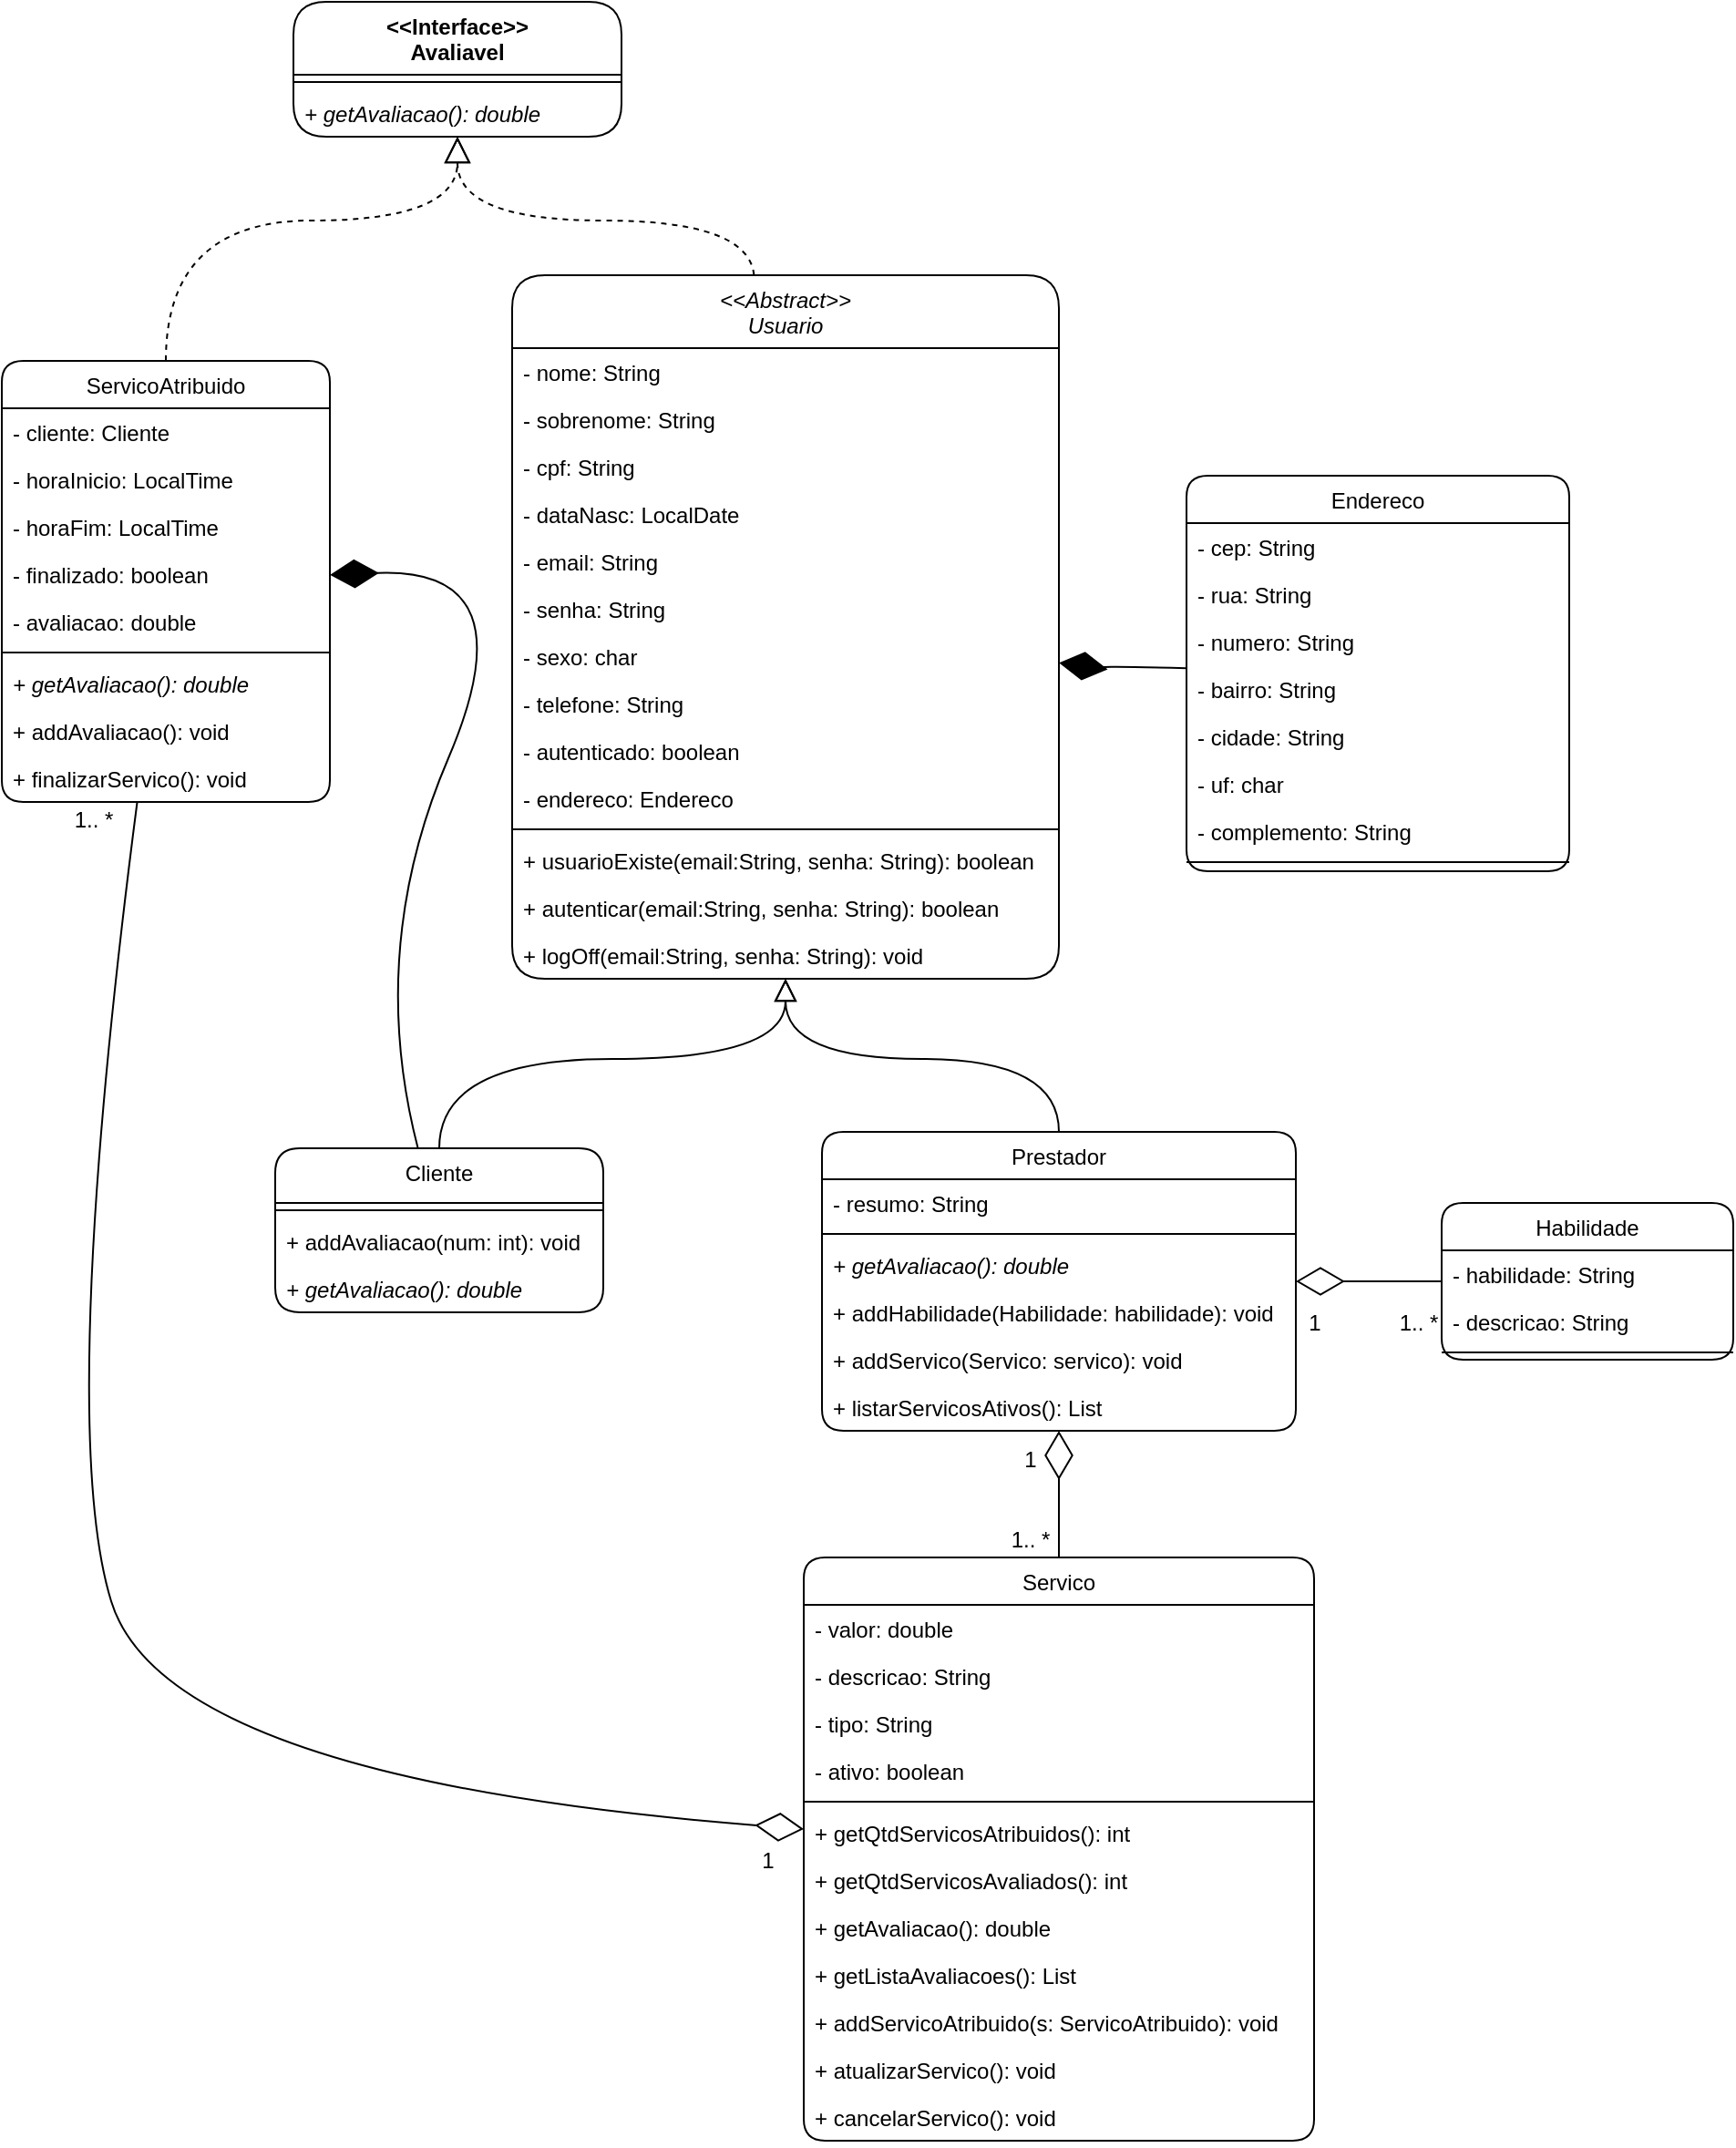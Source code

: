 <mxfile version="15.8.4" type="device"><diagram id="C5RBs43oDa-KdzZeNtuy" name="Page-1"><mxGraphModel dx="1508" dy="963" grid="1" gridSize="10" guides="1" tooltips="1" connect="1" arrows="1" fold="1" page="0" pageScale="1" pageWidth="827" pageHeight="1169" math="0" shadow="0"><root><mxCell id="WIyWlLk6GJQsqaUBKTNV-0"/><mxCell id="WIyWlLk6GJQsqaUBKTNV-1" parent="WIyWlLk6GJQsqaUBKTNV-0"/><mxCell id="zkfFHV4jXpPFQw0GAbJ--0" value="&lt;&lt;Abstract&gt;&gt;&#10;Usuario" style="swimlane;fontStyle=2;align=center;verticalAlign=top;childLayout=stackLayout;horizontal=1;startSize=40;horizontalStack=0;resizeParent=1;resizeLast=0;collapsible=1;marginBottom=0;shadow=0;strokeWidth=1;rounded=1;" parent="WIyWlLk6GJQsqaUBKTNV-1" vertex="1"><mxGeometry x="150" y="-150" width="300" height="386" as="geometry"><mxRectangle x="230" y="140" width="160" height="26" as="alternateBounds"/></mxGeometry></mxCell><mxCell id="zkfFHV4jXpPFQw0GAbJ--1" value="- nome: String" style="text;align=left;verticalAlign=top;spacingLeft=4;spacingRight=4;overflow=hidden;rotatable=0;points=[[0,0.5],[1,0.5]];portConstraint=eastwest;rounded=1;" parent="zkfFHV4jXpPFQw0GAbJ--0" vertex="1"><mxGeometry y="40" width="300" height="26" as="geometry"/></mxCell><mxCell id="zkfFHV4jXpPFQw0GAbJ--2" value="- sobrenome: String" style="text;align=left;verticalAlign=top;spacingLeft=4;spacingRight=4;overflow=hidden;rotatable=0;points=[[0,0.5],[1,0.5]];portConstraint=eastwest;shadow=0;html=0;rounded=1;" parent="zkfFHV4jXpPFQw0GAbJ--0" vertex="1"><mxGeometry y="66" width="300" height="26" as="geometry"/></mxCell><mxCell id="zkfFHV4jXpPFQw0GAbJ--3" value="- cpf: String" style="text;align=left;verticalAlign=top;spacingLeft=4;spacingRight=4;overflow=hidden;rotatable=0;points=[[0,0.5],[1,0.5]];portConstraint=eastwest;shadow=0;html=0;rounded=1;" parent="zkfFHV4jXpPFQw0GAbJ--0" vertex="1"><mxGeometry y="92" width="300" height="26" as="geometry"/></mxCell><mxCell id="D8WixACL9fSEaVHudQqP-8" value="- dataNasc: LocalDate" style="text;align=left;verticalAlign=top;spacingLeft=4;spacingRight=4;overflow=hidden;rotatable=0;points=[[0,0.5],[1,0.5]];portConstraint=eastwest;shadow=0;html=0;rounded=1;" parent="zkfFHV4jXpPFQw0GAbJ--0" vertex="1"><mxGeometry y="118" width="300" height="26" as="geometry"/></mxCell><mxCell id="D8WixACL9fSEaVHudQqP-5" value="- email: String" style="text;align=left;verticalAlign=top;spacingLeft=4;spacingRight=4;overflow=hidden;rotatable=0;points=[[0,0.5],[1,0.5]];portConstraint=eastwest;shadow=0;html=0;rounded=1;" parent="zkfFHV4jXpPFQw0GAbJ--0" vertex="1"><mxGeometry y="144" width="300" height="26" as="geometry"/></mxCell><mxCell id="D8WixACL9fSEaVHudQqP-6" value="- senha: String" style="text;align=left;verticalAlign=top;spacingLeft=4;spacingRight=4;overflow=hidden;rotatable=0;points=[[0,0.5],[1,0.5]];portConstraint=eastwest;shadow=0;html=0;rounded=1;" parent="zkfFHV4jXpPFQw0GAbJ--0" vertex="1"><mxGeometry y="170" width="300" height="26" as="geometry"/></mxCell><mxCell id="D8WixACL9fSEaVHudQqP-7" value="- sexo: char" style="text;align=left;verticalAlign=top;spacingLeft=4;spacingRight=4;overflow=hidden;rotatable=0;points=[[0,0.5],[1,0.5]];portConstraint=eastwest;shadow=0;html=0;rounded=1;" parent="zkfFHV4jXpPFQw0GAbJ--0" vertex="1"><mxGeometry y="196" width="300" height="26" as="geometry"/></mxCell><mxCell id="D8WixACL9fSEaVHudQqP-4" value="- telefone: String" style="text;align=left;verticalAlign=top;spacingLeft=4;spacingRight=4;overflow=hidden;rotatable=0;points=[[0,0.5],[1,0.5]];portConstraint=eastwest;shadow=0;html=0;rounded=1;" parent="zkfFHV4jXpPFQw0GAbJ--0" vertex="1"><mxGeometry y="222" width="300" height="26" as="geometry"/></mxCell><mxCell id="dWXw0dy_GpNB4aG-Jk_U-0" value="- autenticado: boolean" style="text;align=left;verticalAlign=top;spacingLeft=4;spacingRight=4;overflow=hidden;rotatable=0;points=[[0,0.5],[1,0.5]];portConstraint=eastwest;shadow=0;html=0;rounded=1;" parent="zkfFHV4jXpPFQw0GAbJ--0" vertex="1"><mxGeometry y="248" width="300" height="26" as="geometry"/></mxCell><mxCell id="D8WixACL9fSEaVHudQqP-12" value="- endereco: Endereco" style="text;align=left;verticalAlign=top;spacingLeft=4;spacingRight=4;overflow=hidden;rotatable=0;points=[[0,0.5],[1,0.5]];portConstraint=eastwest;shadow=0;html=0;rounded=1;" parent="zkfFHV4jXpPFQw0GAbJ--0" vertex="1"><mxGeometry y="274" width="300" height="26" as="geometry"/></mxCell><mxCell id="zkfFHV4jXpPFQw0GAbJ--4" value="" style="line;html=1;strokeWidth=1;align=left;verticalAlign=middle;spacingTop=-1;spacingLeft=3;spacingRight=3;rotatable=0;labelPosition=right;points=[];portConstraint=eastwest;rounded=1;" parent="zkfFHV4jXpPFQw0GAbJ--0" vertex="1"><mxGeometry y="300" width="300" height="8" as="geometry"/></mxCell><mxCell id="VQRVEhtyrzhf-ed0YvSU-0" value="+ usuarioExiste(email:String, senha: String): boolean" style="text;align=left;verticalAlign=top;spacingLeft=4;spacingRight=4;overflow=hidden;rotatable=0;points=[[0,0.5],[1,0.5]];portConstraint=eastwest;shadow=0;html=0;fontStyle=0;rounded=1;" parent="zkfFHV4jXpPFQw0GAbJ--0" vertex="1"><mxGeometry y="308" width="300" height="26" as="geometry"/></mxCell><mxCell id="WeX24W2AgefdUhldAB5h-1" value="+ autenticar(email:String, senha: String): boolean" style="text;align=left;verticalAlign=top;spacingLeft=4;spacingRight=4;overflow=hidden;rotatable=0;points=[[0,0.5],[1,0.5]];portConstraint=eastwest;shadow=0;html=0;fontStyle=0;rounded=1;" vertex="1" parent="zkfFHV4jXpPFQw0GAbJ--0"><mxGeometry y="334" width="300" height="26" as="geometry"/></mxCell><mxCell id="QJq_XfztTQXXngEvOtXv-24" value="+ logOff(email:String, senha: String): void" style="text;align=left;verticalAlign=top;spacingLeft=4;spacingRight=4;overflow=hidden;rotatable=0;points=[[0,0.5],[1,0.5]];portConstraint=eastwest;shadow=0;html=0;fontStyle=0;rounded=1;" parent="zkfFHV4jXpPFQw0GAbJ--0" vertex="1"><mxGeometry y="360" width="300" height="26" as="geometry"/></mxCell><mxCell id="zkfFHV4jXpPFQw0GAbJ--6" value="Cliente" style="swimlane;fontStyle=0;align=center;verticalAlign=top;childLayout=stackLayout;horizontal=1;startSize=30;horizontalStack=0;resizeParent=1;resizeLast=0;collapsible=1;marginBottom=0;shadow=0;strokeWidth=1;rounded=1;" parent="WIyWlLk6GJQsqaUBKTNV-1" vertex="1"><mxGeometry x="20" y="329" width="180" height="90" as="geometry"><mxRectangle x="130" y="380" width="160" height="26" as="alternateBounds"/></mxGeometry></mxCell><mxCell id="zkfFHV4jXpPFQw0GAbJ--9" value="" style="line;html=1;strokeWidth=1;align=left;verticalAlign=middle;spacingTop=-1;spacingLeft=3;spacingRight=3;rotatable=0;labelPosition=right;points=[];portConstraint=eastwest;rounded=1;" parent="zkfFHV4jXpPFQw0GAbJ--6" vertex="1"><mxGeometry y="30" width="180" height="8" as="geometry"/></mxCell><mxCell id="QJq_XfztTQXXngEvOtXv-13" value="+ addAvaliacao(num: int): void" style="text;strokeColor=none;fillColor=none;align=left;verticalAlign=top;spacingLeft=4;spacingRight=4;overflow=hidden;rotatable=0;points=[[0,0.5],[1,0.5]];portConstraint=eastwest;fontStyle=0;rounded=1;" parent="zkfFHV4jXpPFQw0GAbJ--6" vertex="1"><mxGeometry y="38" width="180" height="26" as="geometry"/></mxCell><mxCell id="VQRVEhtyrzhf-ed0YvSU-1" value="+ getAvaliacao(): double" style="text;align=left;verticalAlign=top;spacingLeft=4;spacingRight=4;overflow=hidden;rotatable=0;points=[[0,0.5],[1,0.5]];portConstraint=eastwest;shadow=0;html=0;fontStyle=2;rounded=1;" parent="zkfFHV4jXpPFQw0GAbJ--6" vertex="1"><mxGeometry y="64" width="180" height="26" as="geometry"/></mxCell><mxCell id="zkfFHV4jXpPFQw0GAbJ--12" value="" style="endArrow=block;endSize=10;endFill=0;shadow=0;strokeWidth=1;edgeStyle=elbowEdgeStyle;elbow=vertical;entryX=0.5;entryY=1;entryDx=0;entryDy=0;curved=1;startArrow=none;" parent="WIyWlLk6GJQsqaUBKTNV-1" source="zkfFHV4jXpPFQw0GAbJ--6" target="zkfFHV4jXpPFQw0GAbJ--0" edge="1"><mxGeometry width="160" relative="1" as="geometry"><mxPoint x="60" y="220" as="sourcePoint"/><mxPoint x="200" y="203" as="targetPoint"/><Array as="points"><mxPoint x="280" y="280"/><mxPoint x="390" y="320"/><mxPoint x="380" y="300"/></Array></mxGeometry></mxCell><mxCell id="zkfFHV4jXpPFQw0GAbJ--13" value="Prestador" style="swimlane;fontStyle=0;align=center;verticalAlign=top;childLayout=stackLayout;horizontal=1;startSize=26;horizontalStack=0;resizeParent=1;resizeLast=0;collapsible=1;marginBottom=0;shadow=0;strokeWidth=1;rounded=1;" parent="WIyWlLk6GJQsqaUBKTNV-1" vertex="1"><mxGeometry x="320" y="320" width="260" height="164" as="geometry"><mxRectangle x="340" y="380" width="170" height="26" as="alternateBounds"/></mxGeometry></mxCell><mxCell id="zkfFHV4jXpPFQw0GAbJ--14" value="- resumo: String" style="text;align=left;verticalAlign=top;spacingLeft=4;spacingRight=4;overflow=hidden;rotatable=0;points=[[0,0.5],[1,0.5]];portConstraint=eastwest;rounded=1;" parent="zkfFHV4jXpPFQw0GAbJ--13" vertex="1"><mxGeometry y="26" width="260" height="26" as="geometry"/></mxCell><mxCell id="zkfFHV4jXpPFQw0GAbJ--15" value="" style="line;html=1;strokeWidth=1;align=left;verticalAlign=middle;spacingTop=-1;spacingLeft=3;spacingRight=3;rotatable=0;labelPosition=right;points=[];portConstraint=eastwest;rounded=1;" parent="zkfFHV4jXpPFQw0GAbJ--13" vertex="1"><mxGeometry y="52" width="260" height="8" as="geometry"/></mxCell><mxCell id="QJq_XfztTQXXngEvOtXv-20" value="+ getAvaliacao(): double" style="text;strokeColor=none;fillColor=none;align=left;verticalAlign=top;spacingLeft=4;spacingRight=4;overflow=hidden;rotatable=0;points=[[0,0.5],[1,0.5]];portConstraint=eastwest;fontStyle=2;rounded=1;" parent="zkfFHV4jXpPFQw0GAbJ--13" vertex="1"><mxGeometry y="60" width="260" height="26" as="geometry"/></mxCell><mxCell id="D8WixACL9fSEaVHudQqP-20" value="+ addHabilidade(Habilidade: habilidade): void" style="text;align=left;verticalAlign=top;spacingLeft=4;spacingRight=4;overflow=hidden;rotatable=0;points=[[0,0.5],[1,0.5]];portConstraint=eastwest;rounded=1;" parent="zkfFHV4jXpPFQw0GAbJ--13" vertex="1"><mxGeometry y="86" width="260" height="26" as="geometry"/></mxCell><mxCell id="D8WixACL9fSEaVHudQqP-21" value="+ addServico(Servico: servico): void" style="text;align=left;verticalAlign=top;spacingLeft=4;spacingRight=4;overflow=hidden;rotatable=0;points=[[0,0.5],[1,0.5]];portConstraint=eastwest;rounded=1;" parent="zkfFHV4jXpPFQw0GAbJ--13" vertex="1"><mxGeometry y="112" width="260" height="26" as="geometry"/></mxCell><mxCell id="zkfFHV4jXpPFQw0GAbJ--10" value="+ listarServicosAtivos(): List" style="text;align=left;verticalAlign=top;spacingLeft=4;spacingRight=4;overflow=hidden;rotatable=0;points=[[0,0.5],[1,0.5]];portConstraint=eastwest;fontStyle=0;rounded=1;" parent="zkfFHV4jXpPFQw0GAbJ--13" vertex="1"><mxGeometry y="138" width="260" height="26" as="geometry"/></mxCell><mxCell id="zkfFHV4jXpPFQw0GAbJ--16" value="" style="endArrow=block;endSize=10;endFill=0;shadow=0;strokeWidth=1;edgeStyle=elbowEdgeStyle;elbow=vertical;entryX=0.5;entryY=1;entryDx=0;entryDy=0;curved=1;" parent="WIyWlLk6GJQsqaUBKTNV-1" source="zkfFHV4jXpPFQw0GAbJ--13" target="zkfFHV4jXpPFQw0GAbJ--0" edge="1"><mxGeometry width="160" relative="1" as="geometry"><mxPoint x="210" y="373" as="sourcePoint"/><mxPoint x="310" y="271" as="targetPoint"/><Array as="points"><mxPoint x="280" y="280"/><mxPoint x="400" y="320"/><mxPoint x="470" y="300"/></Array></mxGeometry></mxCell><mxCell id="zkfFHV4jXpPFQw0GAbJ--17" value="Endereco" style="swimlane;fontStyle=0;align=center;verticalAlign=top;childLayout=stackLayout;horizontal=1;startSize=26;horizontalStack=0;resizeParent=1;resizeLast=0;collapsible=1;marginBottom=0;shadow=0;strokeWidth=1;rounded=1;" parent="WIyWlLk6GJQsqaUBKTNV-1" vertex="1"><mxGeometry x="520" y="-40" width="210" height="217" as="geometry"><mxRectangle x="550" y="140" width="160" height="26" as="alternateBounds"/></mxGeometry></mxCell><mxCell id="zkfFHV4jXpPFQw0GAbJ--18" value="- cep: String" style="text;align=left;verticalAlign=top;spacingLeft=4;spacingRight=4;overflow=hidden;rotatable=0;points=[[0,0.5],[1,0.5]];portConstraint=eastwest;rounded=1;" parent="zkfFHV4jXpPFQw0GAbJ--17" vertex="1"><mxGeometry y="26" width="210" height="26" as="geometry"/></mxCell><mxCell id="zkfFHV4jXpPFQw0GAbJ--19" value="- rua: String" style="text;align=left;verticalAlign=top;spacingLeft=4;spacingRight=4;overflow=hidden;rotatable=0;points=[[0,0.5],[1,0.5]];portConstraint=eastwest;shadow=0;html=0;rounded=1;" parent="zkfFHV4jXpPFQw0GAbJ--17" vertex="1"><mxGeometry y="52" width="210" height="26" as="geometry"/></mxCell><mxCell id="zkfFHV4jXpPFQw0GAbJ--20" value="- numero: String" style="text;align=left;verticalAlign=top;spacingLeft=4;spacingRight=4;overflow=hidden;rotatable=0;points=[[0,0.5],[1,0.5]];portConstraint=eastwest;shadow=0;html=0;rounded=1;" parent="zkfFHV4jXpPFQw0GAbJ--17" vertex="1"><mxGeometry y="78" width="210" height="26" as="geometry"/></mxCell><mxCell id="zkfFHV4jXpPFQw0GAbJ--21" value="- bairro: String" style="text;align=left;verticalAlign=top;spacingLeft=4;spacingRight=4;overflow=hidden;rotatable=0;points=[[0,0.5],[1,0.5]];portConstraint=eastwest;shadow=0;html=0;rounded=1;" parent="zkfFHV4jXpPFQw0GAbJ--17" vertex="1"><mxGeometry y="104" width="210" height="26" as="geometry"/></mxCell><mxCell id="zkfFHV4jXpPFQw0GAbJ--22" value="- cidade: String" style="text;align=left;verticalAlign=top;spacingLeft=4;spacingRight=4;overflow=hidden;rotatable=0;points=[[0,0.5],[1,0.5]];portConstraint=eastwest;shadow=0;html=0;rounded=1;" parent="zkfFHV4jXpPFQw0GAbJ--17" vertex="1"><mxGeometry y="130" width="210" height="26" as="geometry"/></mxCell><mxCell id="D8WixACL9fSEaVHudQqP-10" value="- uf: char" style="text;align=left;verticalAlign=top;spacingLeft=4;spacingRight=4;overflow=hidden;rotatable=0;points=[[0,0.5],[1,0.5]];portConstraint=eastwest;shadow=0;html=0;rounded=1;" parent="zkfFHV4jXpPFQw0GAbJ--17" vertex="1"><mxGeometry y="156" width="210" height="26" as="geometry"/></mxCell><mxCell id="D8WixACL9fSEaVHudQqP-9" value="- complemento: String" style="text;align=left;verticalAlign=top;spacingLeft=4;spacingRight=4;overflow=hidden;rotatable=0;points=[[0,0.5],[1,0.5]];portConstraint=eastwest;shadow=0;html=0;rounded=1;" parent="zkfFHV4jXpPFQw0GAbJ--17" vertex="1"><mxGeometry y="182" width="210" height="26" as="geometry"/></mxCell><mxCell id="zkfFHV4jXpPFQw0GAbJ--23" value="" style="line;html=1;strokeWidth=1;align=left;verticalAlign=middle;spacingTop=-1;spacingLeft=3;spacingRight=3;rotatable=0;labelPosition=right;points=[];portConstraint=eastwest;rounded=1;" parent="zkfFHV4jXpPFQw0GAbJ--17" vertex="1"><mxGeometry y="208" width="210" height="8" as="geometry"/></mxCell><mxCell id="D8WixACL9fSEaVHudQqP-0" value="Habilidade&#10;" style="swimlane;fontStyle=0;align=center;verticalAlign=top;childLayout=stackLayout;horizontal=1;startSize=26;horizontalStack=0;resizeParent=1;resizeLast=0;collapsible=1;marginBottom=0;shadow=0;strokeWidth=1;rounded=1;" parent="WIyWlLk6GJQsqaUBKTNV-1" vertex="1"><mxGeometry x="660" y="359" width="160" height="86" as="geometry"><mxRectangle x="340" y="380" width="170" height="26" as="alternateBounds"/></mxGeometry></mxCell><mxCell id="D8WixACL9fSEaVHudQqP-1" value="- habilidade: String" style="text;align=left;verticalAlign=top;spacingLeft=4;spacingRight=4;overflow=hidden;rotatable=0;points=[[0,0.5],[1,0.5]];portConstraint=eastwest;rounded=1;" parent="D8WixACL9fSEaVHudQqP-0" vertex="1"><mxGeometry y="26" width="160" height="26" as="geometry"/></mxCell><mxCell id="D8WixACL9fSEaVHudQqP-13" value="- descricao: String" style="text;align=left;verticalAlign=top;spacingLeft=4;spacingRight=4;overflow=hidden;rotatable=0;points=[[0,0.5],[1,0.5]];portConstraint=eastwest;rounded=1;" parent="D8WixACL9fSEaVHudQqP-0" vertex="1"><mxGeometry y="52" width="160" height="26" as="geometry"/></mxCell><mxCell id="D8WixACL9fSEaVHudQqP-2" value="" style="line;html=1;strokeWidth=1;align=left;verticalAlign=middle;spacingTop=-1;spacingLeft=3;spacingRight=3;rotatable=0;labelPosition=right;points=[];portConstraint=eastwest;rounded=1;" parent="D8WixACL9fSEaVHudQqP-0" vertex="1"><mxGeometry y="78" width="160" height="8" as="geometry"/></mxCell><mxCell id="D8WixACL9fSEaVHudQqP-3" value="" style="endArrow=diamondThin;endFill=0;endSize=24;html=1;curved=1;" parent="WIyWlLk6GJQsqaUBKTNV-1" source="D8WixACL9fSEaVHudQqP-0" target="zkfFHV4jXpPFQw0GAbJ--13" edge="1"><mxGeometry width="160" relative="1" as="geometry"><mxPoint x="340" y="360" as="sourcePoint"/><mxPoint x="500" y="360" as="targetPoint"/></mxGeometry></mxCell><mxCell id="D8WixACL9fSEaVHudQqP-11" value="" style="endArrow=diamondThin;endFill=1;endSize=24;html=1;curved=1;" parent="WIyWlLk6GJQsqaUBKTNV-1" source="zkfFHV4jXpPFQw0GAbJ--17" target="zkfFHV4jXpPFQw0GAbJ--0" edge="1"><mxGeometry width="160" relative="1" as="geometry"><mxPoint x="520" y="160" as="sourcePoint"/><mxPoint x="680" y="160" as="targetPoint"/><Array as="points"><mxPoint x="460" y="64"/></Array></mxGeometry></mxCell><mxCell id="D8WixACL9fSEaVHudQqP-15" value="Servico" style="swimlane;fontStyle=0;align=center;verticalAlign=top;childLayout=stackLayout;horizontal=1;startSize=26;horizontalStack=0;resizeParent=1;resizeLast=0;collapsible=1;marginBottom=0;shadow=0;strokeWidth=1;rounded=1;" parent="WIyWlLk6GJQsqaUBKTNV-1" vertex="1"><mxGeometry x="310" y="553.5" width="280" height="320" as="geometry"><mxRectangle x="340" y="380" width="170" height="26" as="alternateBounds"/></mxGeometry></mxCell><mxCell id="D8WixACL9fSEaVHudQqP-16" value="- valor: double" style="text;align=left;verticalAlign=top;spacingLeft=4;spacingRight=4;overflow=hidden;rotatable=0;points=[[0,0.5],[1,0.5]];portConstraint=eastwest;rounded=1;" parent="D8WixACL9fSEaVHudQqP-15" vertex="1"><mxGeometry y="26" width="280" height="26" as="geometry"/></mxCell><mxCell id="D8WixACL9fSEaVHudQqP-17" value="- descricao: String" style="text;align=left;verticalAlign=top;spacingLeft=4;spacingRight=4;overflow=hidden;rotatable=0;points=[[0,0.5],[1,0.5]];portConstraint=eastwest;rounded=1;" parent="D8WixACL9fSEaVHudQqP-15" vertex="1"><mxGeometry y="52" width="280" height="26" as="geometry"/></mxCell><mxCell id="D8WixACL9fSEaVHudQqP-26" value="- tipo: String" style="text;align=left;verticalAlign=top;spacingLeft=4;spacingRight=4;overflow=hidden;rotatable=0;points=[[0,0.5],[1,0.5]];portConstraint=eastwest;rounded=1;" parent="D8WixACL9fSEaVHudQqP-15" vertex="1"><mxGeometry y="78" width="280" height="26" as="geometry"/></mxCell><mxCell id="hD7npg4LWTfFkysgxSxe-1" value="- ativo: boolean" style="text;align=left;verticalAlign=top;spacingLeft=4;spacingRight=4;overflow=hidden;rotatable=0;points=[[0,0.5],[1,0.5]];portConstraint=eastwest;rounded=1;" parent="D8WixACL9fSEaVHudQqP-15" vertex="1"><mxGeometry y="104" width="280" height="26" as="geometry"/></mxCell><mxCell id="D8WixACL9fSEaVHudQqP-18" value="" style="line;html=1;strokeWidth=1;align=left;verticalAlign=middle;spacingTop=-1;spacingLeft=3;spacingRight=3;rotatable=0;labelPosition=right;points=[];portConstraint=eastwest;rounded=1;" parent="D8WixACL9fSEaVHudQqP-15" vertex="1"><mxGeometry y="130" width="280" height="8" as="geometry"/></mxCell><mxCell id="QJq_XfztTQXXngEvOtXv-19" value="+ getQtdServicosAtribuidos(): int" style="text;align=left;verticalAlign=top;spacingLeft=4;spacingRight=4;overflow=hidden;rotatable=0;points=[[0,0.5],[1,0.5]];portConstraint=eastwest;fontStyle=0;rounded=1;" parent="D8WixACL9fSEaVHudQqP-15" vertex="1"><mxGeometry y="138" width="280" height="26" as="geometry"/></mxCell><mxCell id="3nd6FxYxtvyySITt42S5-1" value="+ getQtdServicosAvaliados(): int" style="text;align=left;verticalAlign=top;spacingLeft=4;spacingRight=4;overflow=hidden;rotatable=0;points=[[0,0.5],[1,0.5]];portConstraint=eastwest;fontStyle=0;rounded=1;" parent="D8WixACL9fSEaVHudQqP-15" vertex="1"><mxGeometry y="164" width="280" height="26" as="geometry"/></mxCell><mxCell id="QJq_XfztTQXXngEvOtXv-18" value="+ getAvaliacao(): double" style="text;strokeColor=none;fillColor=none;align=left;verticalAlign=top;spacingLeft=4;spacingRight=4;overflow=hidden;rotatable=0;points=[[0,0.5],[1,0.5]];portConstraint=eastwest;fontStyle=0;rounded=1;" parent="D8WixACL9fSEaVHudQqP-15" vertex="1"><mxGeometry y="190" width="280" height="26" as="geometry"/></mxCell><mxCell id="3nd6FxYxtvyySITt42S5-2" value="+ getListaAvaliacoes(): List" style="text;strokeColor=none;fillColor=none;align=left;verticalAlign=top;spacingLeft=4;spacingRight=4;overflow=hidden;rotatable=0;points=[[0,0.5],[1,0.5]];portConstraint=eastwest;fontStyle=0;rounded=1;" parent="D8WixACL9fSEaVHudQqP-15" vertex="1"><mxGeometry y="216" width="280" height="26" as="geometry"/></mxCell><mxCell id="QJq_XfztTQXXngEvOtXv-10" value="+ addServicoAtribuido(s: ServicoAtribuido): void" style="text;align=left;verticalAlign=top;spacingLeft=4;spacingRight=4;overflow=hidden;rotatable=0;points=[[0,0.5],[1,0.5]];portConstraint=eastwest;fontStyle=0;rounded=1;" parent="D8WixACL9fSEaVHudQqP-15" vertex="1"><mxGeometry y="242" width="280" height="26" as="geometry"/></mxCell><mxCell id="dWXw0dy_GpNB4aG-Jk_U-10" value="+ atualizarServico(): void" style="text;align=left;verticalAlign=top;spacingLeft=4;spacingRight=4;overflow=hidden;rotatable=0;points=[[0,0.5],[1,0.5]];portConstraint=eastwest;fontStyle=0;rounded=1;" parent="D8WixACL9fSEaVHudQqP-15" vertex="1"><mxGeometry y="268" width="280" height="26" as="geometry"/></mxCell><mxCell id="dWXw0dy_GpNB4aG-Jk_U-12" value="+ cancelarServico(): void" style="text;align=left;verticalAlign=top;spacingLeft=4;spacingRight=4;overflow=hidden;rotatable=0;points=[[0,0.5],[1,0.5]];portConstraint=eastwest;fontStyle=0;rounded=1;" parent="D8WixACL9fSEaVHudQqP-15" vertex="1"><mxGeometry y="294" width="280" height="26" as="geometry"/></mxCell><mxCell id="D8WixACL9fSEaVHudQqP-19" value="" style="endArrow=diamondThin;endFill=0;endSize=24;html=1;curved=1;" parent="WIyWlLk6GJQsqaUBKTNV-1" source="D8WixACL9fSEaVHudQqP-15" target="zkfFHV4jXpPFQw0GAbJ--13" edge="1"><mxGeometry width="160" relative="1" as="geometry"><mxPoint x="400" y="490" as="sourcePoint"/><mxPoint x="420" y="456" as="targetPoint"/><Array as="points"/></mxGeometry></mxCell><mxCell id="D8WixACL9fSEaVHudQqP-27" value="1.. *" style="text;html=1;align=center;verticalAlign=middle;resizable=0;points=[];autosize=1;strokeColor=none;fillColor=none;rounded=1;" parent="WIyWlLk6GJQsqaUBKTNV-1" vertex="1"><mxGeometry x="414" y="533.5" width="40" height="20" as="geometry"/></mxCell><mxCell id="D8WixACL9fSEaVHudQqP-28" value="1" style="text;html=1;align=center;verticalAlign=middle;resizable=0;points=[];autosize=1;strokeColor=none;fillColor=none;rounded=1;" parent="WIyWlLk6GJQsqaUBKTNV-1" vertex="1"><mxGeometry x="424" y="490" width="20" height="20" as="geometry"/></mxCell><mxCell id="D8WixACL9fSEaVHudQqP-29" value="1.. *" style="text;html=1;align=center;verticalAlign=middle;resizable=0;points=[];autosize=1;strokeColor=none;fillColor=none;rounded=1;" parent="WIyWlLk6GJQsqaUBKTNV-1" vertex="1"><mxGeometry x="627" y="415" width="40" height="20" as="geometry"/></mxCell><mxCell id="D8WixACL9fSEaVHudQqP-30" value="1" style="text;html=1;align=center;verticalAlign=middle;resizable=0;points=[];autosize=1;strokeColor=none;fillColor=none;rounded=1;" parent="WIyWlLk6GJQsqaUBKTNV-1" vertex="1"><mxGeometry x="580" y="415" width="20" height="20" as="geometry"/></mxCell><mxCell id="dWXw0dy_GpNB4aG-Jk_U-1" value="ServicoAtribuido" style="swimlane;fontStyle=0;align=center;verticalAlign=top;childLayout=stackLayout;horizontal=1;startSize=26;horizontalStack=0;resizeParent=1;resizeLast=0;collapsible=1;marginBottom=0;shadow=0;strokeWidth=1;rounded=1;" parent="WIyWlLk6GJQsqaUBKTNV-1" vertex="1"><mxGeometry x="-130" y="-103" width="180" height="242" as="geometry"><mxRectangle x="340" y="380" width="170" height="26" as="alternateBounds"/></mxGeometry></mxCell><mxCell id="dWXw0dy_GpNB4aG-Jk_U-8" value="- cliente: Cliente" style="text;align=left;verticalAlign=top;spacingLeft=4;spacingRight=4;overflow=hidden;rotatable=0;points=[[0,0.5],[1,0.5]];portConstraint=eastwest;rounded=1;" parent="dWXw0dy_GpNB4aG-Jk_U-1" vertex="1"><mxGeometry y="26" width="180" height="26" as="geometry"/></mxCell><mxCell id="QJq_XfztTQXXngEvOtXv-21" value="- horaInicio: LocalTime" style="text;align=left;verticalAlign=top;spacingLeft=4;spacingRight=4;overflow=hidden;rotatable=0;points=[[0,0.5],[1,0.5]];portConstraint=eastwest;rounded=1;" parent="dWXw0dy_GpNB4aG-Jk_U-1" vertex="1"><mxGeometry y="52" width="180" height="26" as="geometry"/></mxCell><mxCell id="dWXw0dy_GpNB4aG-Jk_U-13" value="- horaFim: LocalTime" style="text;align=left;verticalAlign=top;spacingLeft=4;spacingRight=4;overflow=hidden;rotatable=0;points=[[0,0.5],[1,0.5]];portConstraint=eastwest;rounded=1;" parent="dWXw0dy_GpNB4aG-Jk_U-1" vertex="1"><mxGeometry y="78" width="180" height="26" as="geometry"/></mxCell><mxCell id="dWXw0dy_GpNB4aG-Jk_U-5" value="- finalizado: boolean" style="text;align=left;verticalAlign=top;spacingLeft=4;spacingRight=4;overflow=hidden;rotatable=0;points=[[0,0.5],[1,0.5]];portConstraint=eastwest;rounded=1;" parent="dWXw0dy_GpNB4aG-Jk_U-1" vertex="1"><mxGeometry y="104" width="180" height="26" as="geometry"/></mxCell><mxCell id="QJq_XfztTQXXngEvOtXv-22" value="- avaliacao: double" style="text;align=left;verticalAlign=top;spacingLeft=4;spacingRight=4;overflow=hidden;rotatable=0;points=[[0,0.5],[1,0.5]];portConstraint=eastwest;rounded=1;" parent="dWXw0dy_GpNB4aG-Jk_U-1" vertex="1"><mxGeometry y="130" width="180" height="26" as="geometry"/></mxCell><mxCell id="dWXw0dy_GpNB4aG-Jk_U-6" value="" style="line;html=1;strokeWidth=1;align=left;verticalAlign=middle;spacingTop=-1;spacingLeft=3;spacingRight=3;rotatable=0;labelPosition=right;points=[];portConstraint=eastwest;rounded=1;" parent="dWXw0dy_GpNB4aG-Jk_U-1" vertex="1"><mxGeometry y="156" width="180" height="8" as="geometry"/></mxCell><mxCell id="QJq_XfztTQXXngEvOtXv-23" value="+ getAvaliacao(): double" style="text;strokeColor=none;fillColor=none;align=left;verticalAlign=top;spacingLeft=4;spacingRight=4;overflow=hidden;rotatable=0;points=[[0,0.5],[1,0.5]];portConstraint=eastwest;fontStyle=2;rounded=1;" parent="dWXw0dy_GpNB4aG-Jk_U-1" vertex="1"><mxGeometry y="164" width="180" height="26" as="geometry"/></mxCell><mxCell id="hD7npg4LWTfFkysgxSxe-2" value="+ addAvaliacao(): void" style="text;align=left;verticalAlign=top;spacingLeft=4;spacingRight=4;overflow=hidden;rotatable=0;points=[[0,0.5],[1,0.5]];portConstraint=eastwest;fontStyle=0;rounded=1;" parent="dWXw0dy_GpNB4aG-Jk_U-1" vertex="1"><mxGeometry y="190" width="180" height="26" as="geometry"/></mxCell><mxCell id="3nd6FxYxtvyySITt42S5-0" value="+ finalizarServico(): void" style="text;align=left;verticalAlign=top;spacingLeft=4;spacingRight=4;overflow=hidden;rotatable=0;points=[[0,0.5],[1,0.5]];portConstraint=eastwest;fontStyle=0;rounded=1;" parent="dWXw0dy_GpNB4aG-Jk_U-1" vertex="1"><mxGeometry y="216" width="180" height="26" as="geometry"/></mxCell><mxCell id="D2otkqi-k76KAW8nr6D6-0" value="" style="endArrow=diamondThin;endFill=0;endSize=24;html=1;curved=1;" parent="WIyWlLk6GJQsqaUBKTNV-1" source="dWXw0dy_GpNB4aG-Jk_U-1" target="D8WixACL9fSEaVHudQqP-15" edge="1"><mxGeometry width="160" relative="1" as="geometry"><mxPoint x="430" y="590" as="sourcePoint"/><mxPoint x="590" y="590" as="targetPoint"/><Array as="points"><mxPoint x="-100" y="480"/><mxPoint x="-40" y="675"/></Array></mxGeometry></mxCell><mxCell id="D2otkqi-k76KAW8nr6D6-1" value="1" style="text;html=1;align=center;verticalAlign=middle;resizable=0;points=[];autosize=1;strokeColor=none;fillColor=none;rounded=1;" parent="WIyWlLk6GJQsqaUBKTNV-1" vertex="1"><mxGeometry x="280" y="710" width="20" height="20" as="geometry"/></mxCell><mxCell id="D2otkqi-k76KAW8nr6D6-2" value="1.. *" style="text;html=1;align=center;verticalAlign=middle;resizable=0;points=[];autosize=1;strokeColor=none;fillColor=none;rounded=1;" parent="WIyWlLk6GJQsqaUBKTNV-1" vertex="1"><mxGeometry x="-100" y="139" width="40" height="20" as="geometry"/></mxCell><mxCell id="QJq_XfztTQXXngEvOtXv-0" value="&lt;&lt;Interface&gt;&gt;&#10;Avaliavel" style="swimlane;fontStyle=1;align=center;verticalAlign=top;childLayout=stackLayout;horizontal=1;startSize=40;horizontalStack=0;resizeParent=1;resizeParentMax=0;resizeLast=0;collapsible=1;marginBottom=0;rounded=1;" parent="WIyWlLk6GJQsqaUBKTNV-1" vertex="1"><mxGeometry x="30" y="-300" width="180" height="74" as="geometry"/></mxCell><mxCell id="QJq_XfztTQXXngEvOtXv-2" value="" style="line;strokeWidth=1;fillColor=none;align=left;verticalAlign=middle;spacingTop=-1;spacingLeft=3;spacingRight=3;rotatable=0;labelPosition=right;points=[];portConstraint=eastwest;rounded=1;" parent="QJq_XfztTQXXngEvOtXv-0" vertex="1"><mxGeometry y="40" width="180" height="8" as="geometry"/></mxCell><mxCell id="QJq_XfztTQXXngEvOtXv-3" value="+ getAvaliacao(): double" style="text;strokeColor=none;fillColor=none;align=left;verticalAlign=top;spacingLeft=4;spacingRight=4;overflow=hidden;rotatable=0;points=[[0,0.5],[1,0.5]];portConstraint=eastwest;fontStyle=2;rounded=1;" parent="QJq_XfztTQXXngEvOtXv-0" vertex="1"><mxGeometry y="48" width="180" height="26" as="geometry"/></mxCell><mxCell id="QJq_XfztTQXXngEvOtXv-5" value="" style="endArrow=block;dashed=1;endFill=0;endSize=12;html=1;curved=1;" parent="WIyWlLk6GJQsqaUBKTNV-1" source="dWXw0dy_GpNB4aG-Jk_U-1" target="QJq_XfztTQXXngEvOtXv-0" edge="1"><mxGeometry width="160" relative="1" as="geometry"><mxPoint x="80" y="-200" as="sourcePoint"/><mxPoint x="240" y="-200" as="targetPoint"/><Array as="points"><mxPoint x="-40" y="-180"/><mxPoint x="120" y="-180"/></Array></mxGeometry></mxCell><mxCell id="QJq_XfztTQXXngEvOtXv-6" value="" style="endArrow=block;dashed=1;endFill=0;endSize=12;html=1;curved=1;" parent="WIyWlLk6GJQsqaUBKTNV-1" source="zkfFHV4jXpPFQw0GAbJ--0" target="QJq_XfztTQXXngEvOtXv-0" edge="1"><mxGeometry width="160" relative="1" as="geometry"><mxPoint x="80" y="-220" as="sourcePoint"/><mxPoint x="240" y="-220" as="targetPoint"/><Array as="points"><mxPoint x="280" y="-180"/><mxPoint x="120" y="-180"/></Array></mxGeometry></mxCell><mxCell id="QJq_XfztTQXXngEvOtXv-17" value="" style="endArrow=diamondThin;endFill=1;endSize=24;html=1;rounded=1;curved=1;" parent="WIyWlLk6GJQsqaUBKTNV-1" source="zkfFHV4jXpPFQw0GAbJ--6" target="dWXw0dy_GpNB4aG-Jk_U-1" edge="1"><mxGeometry width="160" relative="1" as="geometry"><mxPoint x="30" y="270" as="sourcePoint"/><mxPoint x="190" y="270" as="targetPoint"/><Array as="points"><mxPoint x="70" y="220"/><mxPoint x="160" y="10"/></Array></mxGeometry></mxCell></root></mxGraphModel></diagram></mxfile>